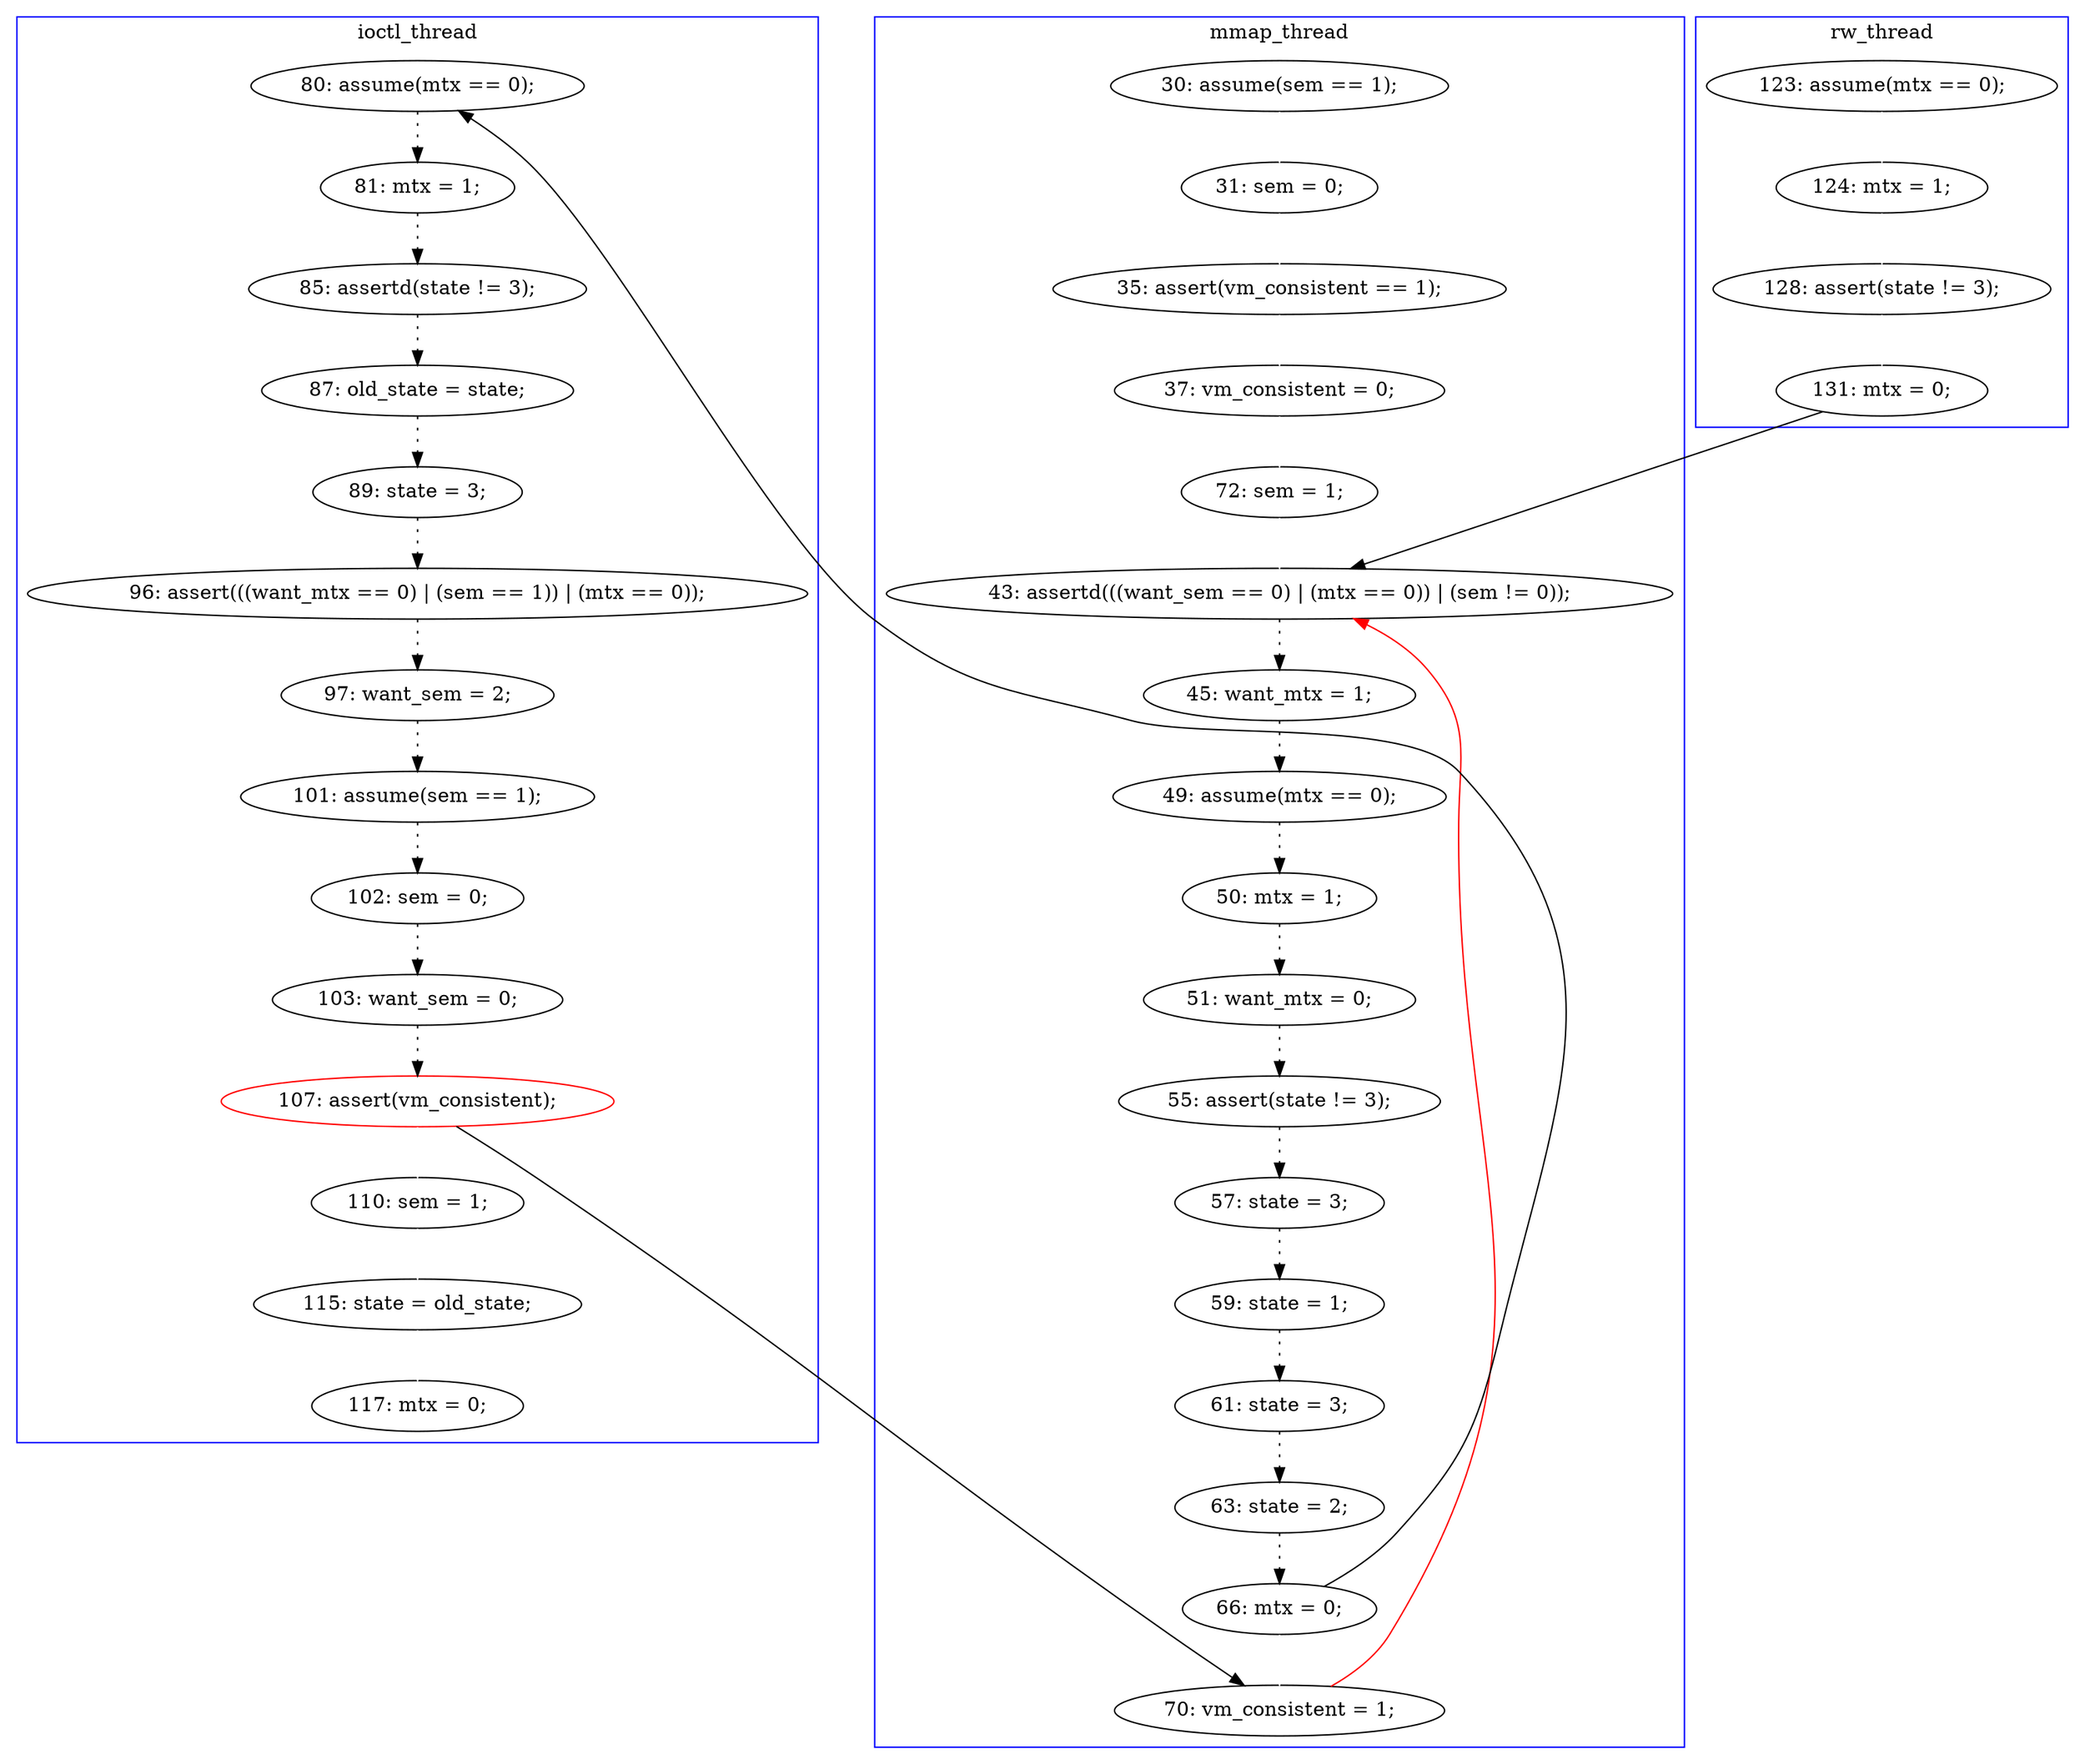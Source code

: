digraph Counterexample {
	22 -> 23 [color = black, style = solid, constraint = false]
	29 -> 30 [color = black, style = dotted]
	11 -> 12 [color = white, style = solid]
	16 -> 18 [color = white, style = solid]
	19 -> 20 [color = white, style = solid]
	25 -> 26 [color = black, style = dotted]
	24 -> 25 [color = black, style = dotted]
	44 -> 45 [color = black, style = dotted]
	23 -> 24 [color = black, style = dotted]
	45 -> 46 [color = black, style = dotted]
	46 -> 47 [color = black, style = solid, constraint = false]
	46 -> 48 [color = white, style = solid]
	35 -> 36 [color = black, style = dotted]
	12 -> 15 [color = white, style = solid]
	30 -> 31 [color = black, style = dotted]
	31 -> 32 [color = black, style = dotted]
	48 -> 50 [color = white, style = solid]
	20 -> 21 [color = white, style = solid]
	27 -> 28 [color = black, style = dotted]
	36 -> 37 [color = black, style = dotted]
	33 -> 35 [color = black, style = solid, constraint = false]
	50 -> 56 [color = white, style = solid]
	18 -> 23 [color = white, style = solid]
	41 -> 42 [color = black, style = dotted]
	38 -> 39 [color = black, style = dotted]
	28 -> 29 [color = black, style = dotted]
	33 -> 47 [color = white, style = solid]
	21 -> 22 [color = white, style = solid]
	15 -> 16 [color = white, style = solid]
	32 -> 33 [color = black, style = dotted]
	42 -> 43 [color = black, style = dotted]
	26 -> 27 [color = black, style = dotted]
	43 -> 44 [color = black, style = dotted]
	39 -> 41 [color = black, style = dotted]
	47 -> 23 [color = red, style = solid, constraint = false]
	37 -> 38 [color = black, style = dotted]
	subgraph cluster3 {
		label = rw_thread
		color = blue
		22  [label = "131: mtx = 0;"]
		21  [label = "128: assert(state != 3);"]
		19  [label = "123: assume(mtx == 0);"]
		20  [label = "124: mtx = 1;"]
	}
	subgraph cluster2 {
		label = ioctl_thread
		color = blue
		44  [label = "102: sem = 0;"]
		42  [label = "97: want_sem = 2;"]
		41  [label = "96: assert(((want_mtx == 0) | (sem == 1)) | (mtx == 0));"]
		37  [label = "85: assertd(state != 3);"]
		36  [label = "81: mtx = 1;"]
		48  [label = "110: sem = 1;"]
		46  [label = "107: assert(vm_consistent);", color = red]
		35  [label = "80: assume(mtx == 0);"]
		50  [label = "115: state = old_state;"]
		45  [label = "103: want_sem = 0;"]
		38  [label = "87: old_state = state;"]
		43  [label = "101: assume(sem == 1);"]
		56  [label = "117: mtx = 0;"]
		39  [label = "89: state = 3;"]
	}
	subgraph cluster1 {
		label = mmap_thread
		color = blue
		27  [label = "51: want_mtx = 0;"]
		11  [label = "30: assume(sem == 1);"]
		31  [label = "61: state = 3;"]
		47  [label = "70: vm_consistent = 1;"]
		25  [label = "49: assume(mtx == 0);"]
		23  [label = "43: assertd(((want_sem == 0) | (mtx == 0)) | (sem != 0));"]
		26  [label = "50: mtx = 1;"]
		15  [label = "35: assert(vm_consistent == 1);"]
		16  [label = "37: vm_consistent = 0;"]
		30  [label = "59: state = 1;"]
		29  [label = "57: state = 3;"]
		32  [label = "63: state = 2;"]
		24  [label = "45: want_mtx = 1;"]
		28  [label = "55: assert(state != 3);"]
		12  [label = "31: sem = 0;"]
		18  [label = "72: sem = 1;"]
		33  [label = "66: mtx = 0;"]
	}
}
